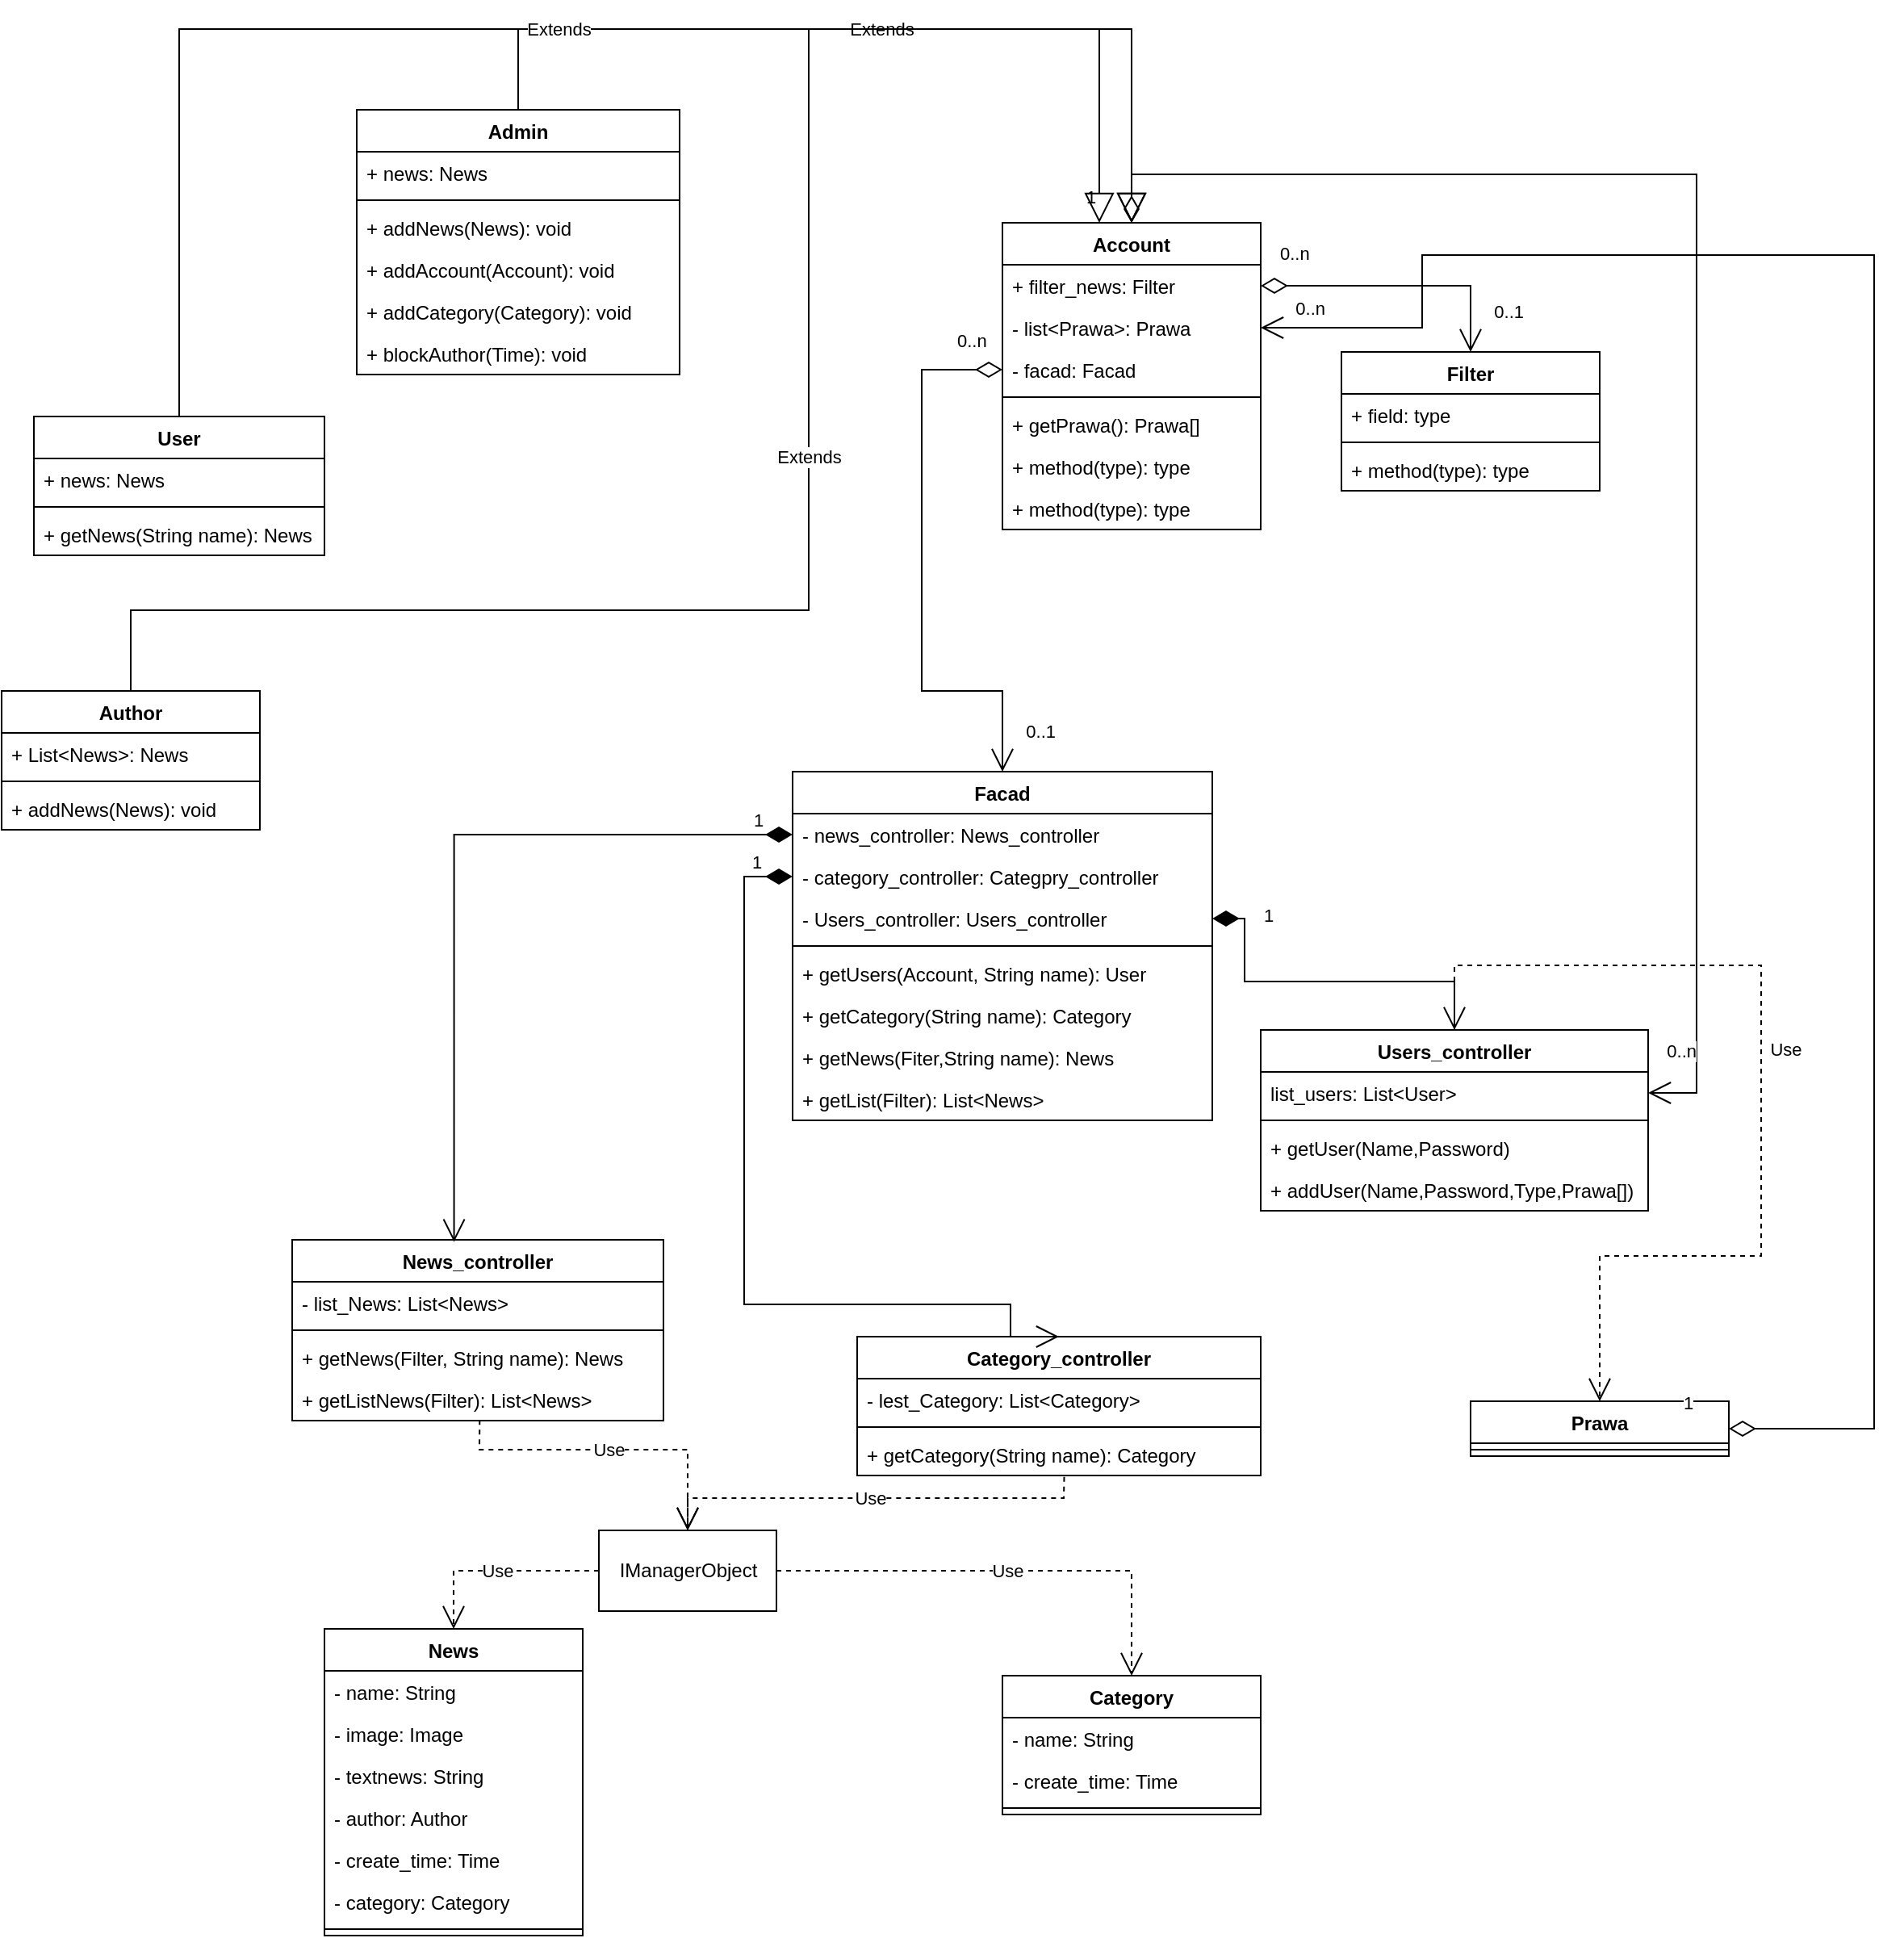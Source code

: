 <mxfile version="15.8.2" type="device"><diagram id="Bkly4IYVUMiA2dezhCh6" name="Page-1"><mxGraphModel dx="2249" dy="794" grid="1" gridSize="10" guides="1" tooltips="1" connect="1" arrows="1" fold="1" page="1" pageScale="1" pageWidth="827" pageHeight="1169" math="0" shadow="0"><root><mxCell id="0"/><mxCell id="1" parent="0"/><mxCell id="m_CeuO9h0IE3q3NbR5Wr-10" value="Admin" style="swimlane;fontStyle=1;align=center;verticalAlign=top;childLayout=stackLayout;horizontal=1;startSize=26;horizontalStack=0;resizeParent=1;resizeParentMax=0;resizeLast=0;collapsible=1;marginBottom=0;" vertex="1" parent="1"><mxGeometry x="-20" y="210" width="200" height="164" as="geometry"/></mxCell><mxCell id="m_CeuO9h0IE3q3NbR5Wr-69" value="+ news: News" style="text;strokeColor=none;fillColor=none;align=left;verticalAlign=top;spacingLeft=4;spacingRight=4;overflow=hidden;rotatable=0;points=[[0,0.5],[1,0.5]];portConstraint=eastwest;" vertex="1" parent="m_CeuO9h0IE3q3NbR5Wr-10"><mxGeometry y="26" width="200" height="26" as="geometry"/></mxCell><mxCell id="m_CeuO9h0IE3q3NbR5Wr-12" value="" style="line;strokeWidth=1;fillColor=none;align=left;verticalAlign=middle;spacingTop=-1;spacingLeft=3;spacingRight=3;rotatable=0;labelPosition=right;points=[];portConstraint=eastwest;" vertex="1" parent="m_CeuO9h0IE3q3NbR5Wr-10"><mxGeometry y="52" width="200" height="8" as="geometry"/></mxCell><mxCell id="m_CeuO9h0IE3q3NbR5Wr-13" value="+ addNews(News): void" style="text;strokeColor=none;fillColor=none;align=left;verticalAlign=top;spacingLeft=4;spacingRight=4;overflow=hidden;rotatable=0;points=[[0,0.5],[1,0.5]];portConstraint=eastwest;" vertex="1" parent="m_CeuO9h0IE3q3NbR5Wr-10"><mxGeometry y="60" width="200" height="26" as="geometry"/></mxCell><mxCell id="m_CeuO9h0IE3q3NbR5Wr-14" value="+ addAccount(Account): void" style="text;strokeColor=none;fillColor=none;align=left;verticalAlign=top;spacingLeft=4;spacingRight=4;overflow=hidden;rotatable=0;points=[[0,0.5],[1,0.5]];portConstraint=eastwest;" vertex="1" parent="m_CeuO9h0IE3q3NbR5Wr-10"><mxGeometry y="86" width="200" height="26" as="geometry"/></mxCell><mxCell id="m_CeuO9h0IE3q3NbR5Wr-16" value="+ addCategory(Category): void" style="text;strokeColor=none;fillColor=none;align=left;verticalAlign=top;spacingLeft=4;spacingRight=4;overflow=hidden;rotatable=0;points=[[0,0.5],[1,0.5]];portConstraint=eastwest;" vertex="1" parent="m_CeuO9h0IE3q3NbR5Wr-10"><mxGeometry y="112" width="200" height="26" as="geometry"/></mxCell><mxCell id="m_CeuO9h0IE3q3NbR5Wr-76" value="+ blockAuthor(Time): void" style="text;strokeColor=none;fillColor=none;align=left;verticalAlign=top;spacingLeft=4;spacingRight=4;overflow=hidden;rotatable=0;points=[[0,0.5],[1,0.5]];portConstraint=eastwest;" vertex="1" parent="m_CeuO9h0IE3q3NbR5Wr-10"><mxGeometry y="138" width="200" height="26" as="geometry"/></mxCell><mxCell id="m_CeuO9h0IE3q3NbR5Wr-17" value="News_controller" style="swimlane;fontStyle=1;align=center;verticalAlign=top;childLayout=stackLayout;horizontal=1;startSize=26;horizontalStack=0;resizeParent=1;resizeParentMax=0;resizeLast=0;collapsible=1;marginBottom=0;" vertex="1" parent="1"><mxGeometry x="-60" y="910" width="230" height="112" as="geometry"/></mxCell><mxCell id="m_CeuO9h0IE3q3NbR5Wr-18" value="- list_News: List&lt;News&gt;" style="text;strokeColor=none;fillColor=none;align=left;verticalAlign=top;spacingLeft=4;spacingRight=4;overflow=hidden;rotatable=0;points=[[0,0.5],[1,0.5]];portConstraint=eastwest;" vertex="1" parent="m_CeuO9h0IE3q3NbR5Wr-17"><mxGeometry y="26" width="230" height="26" as="geometry"/></mxCell><mxCell id="m_CeuO9h0IE3q3NbR5Wr-19" value="" style="line;strokeWidth=1;fillColor=none;align=left;verticalAlign=middle;spacingTop=-1;spacingLeft=3;spacingRight=3;rotatable=0;labelPosition=right;points=[];portConstraint=eastwest;" vertex="1" parent="m_CeuO9h0IE3q3NbR5Wr-17"><mxGeometry y="52" width="230" height="8" as="geometry"/></mxCell><mxCell id="m_CeuO9h0IE3q3NbR5Wr-20" value="+ getNews(Filter, String name): News" style="text;strokeColor=none;fillColor=none;align=left;verticalAlign=top;spacingLeft=4;spacingRight=4;overflow=hidden;rotatable=0;points=[[0,0.5],[1,0.5]];portConstraint=eastwest;" vertex="1" parent="m_CeuO9h0IE3q3NbR5Wr-17"><mxGeometry y="60" width="230" height="26" as="geometry"/></mxCell><mxCell id="m_CeuO9h0IE3q3NbR5Wr-129" value="+ getListNews(Filter): List&lt;News&gt;" style="text;strokeColor=none;fillColor=none;align=left;verticalAlign=top;spacingLeft=4;spacingRight=4;overflow=hidden;rotatable=0;points=[[0,0.5],[1,0.5]];portConstraint=eastwest;" vertex="1" parent="m_CeuO9h0IE3q3NbR5Wr-17"><mxGeometry y="86" width="230" height="26" as="geometry"/></mxCell><mxCell id="m_CeuO9h0IE3q3NbR5Wr-21" value="Category_controller" style="swimlane;fontStyle=1;align=center;verticalAlign=top;childLayout=stackLayout;horizontal=1;startSize=26;horizontalStack=0;resizeParent=1;resizeParentMax=0;resizeLast=0;collapsible=1;marginBottom=0;" vertex="1" parent="1"><mxGeometry x="290" y="970" width="250" height="86" as="geometry"/></mxCell><mxCell id="m_CeuO9h0IE3q3NbR5Wr-22" value="- lest_Category: List&lt;Category&gt;" style="text;strokeColor=none;fillColor=none;align=left;verticalAlign=top;spacingLeft=4;spacingRight=4;overflow=hidden;rotatable=0;points=[[0,0.5],[1,0.5]];portConstraint=eastwest;" vertex="1" parent="m_CeuO9h0IE3q3NbR5Wr-21"><mxGeometry y="26" width="250" height="26" as="geometry"/></mxCell><mxCell id="m_CeuO9h0IE3q3NbR5Wr-23" value="" style="line;strokeWidth=1;fillColor=none;align=left;verticalAlign=middle;spacingTop=-1;spacingLeft=3;spacingRight=3;rotatable=0;labelPosition=right;points=[];portConstraint=eastwest;" vertex="1" parent="m_CeuO9h0IE3q3NbR5Wr-21"><mxGeometry y="52" width="250" height="8" as="geometry"/></mxCell><mxCell id="m_CeuO9h0IE3q3NbR5Wr-24" value="+ getCategory(String name): Category" style="text;strokeColor=none;fillColor=none;align=left;verticalAlign=top;spacingLeft=4;spacingRight=4;overflow=hidden;rotatable=0;points=[[0,0.5],[1,0.5]];portConstraint=eastwest;" vertex="1" parent="m_CeuO9h0IE3q3NbR5Wr-21"><mxGeometry y="60" width="250" height="26" as="geometry"/></mxCell><mxCell id="m_CeuO9h0IE3q3NbR5Wr-25" value="Users_controller" style="swimlane;fontStyle=1;align=center;verticalAlign=top;childLayout=stackLayout;horizontal=1;startSize=26;horizontalStack=0;resizeParent=1;resizeParentMax=0;resizeLast=0;collapsible=1;marginBottom=0;" vertex="1" parent="1"><mxGeometry x="540" y="780" width="240" height="112" as="geometry"/></mxCell><mxCell id="m_CeuO9h0IE3q3NbR5Wr-26" value="list_users: List&lt;User&gt;" style="text;strokeColor=none;fillColor=none;align=left;verticalAlign=top;spacingLeft=4;spacingRight=4;overflow=hidden;rotatable=0;points=[[0,0.5],[1,0.5]];portConstraint=eastwest;" vertex="1" parent="m_CeuO9h0IE3q3NbR5Wr-25"><mxGeometry y="26" width="240" height="26" as="geometry"/></mxCell><mxCell id="m_CeuO9h0IE3q3NbR5Wr-27" value="" style="line;strokeWidth=1;fillColor=none;align=left;verticalAlign=middle;spacingTop=-1;spacingLeft=3;spacingRight=3;rotatable=0;labelPosition=right;points=[];portConstraint=eastwest;" vertex="1" parent="m_CeuO9h0IE3q3NbR5Wr-25"><mxGeometry y="52" width="240" height="8" as="geometry"/></mxCell><mxCell id="m_CeuO9h0IE3q3NbR5Wr-145" value="+ getUser(Name,Password)" style="text;strokeColor=none;fillColor=none;align=left;verticalAlign=top;spacingLeft=4;spacingRight=4;overflow=hidden;rotatable=0;points=[[0,0.5],[1,0.5]];portConstraint=eastwest;" vertex="1" parent="m_CeuO9h0IE3q3NbR5Wr-25"><mxGeometry y="60" width="240" height="26" as="geometry"/></mxCell><mxCell id="m_CeuO9h0IE3q3NbR5Wr-28" value="+ addUser(Name,Password,Type,Prawa[])" style="text;strokeColor=none;fillColor=none;align=left;verticalAlign=top;spacingLeft=4;spacingRight=4;overflow=hidden;rotatable=0;points=[[0,0.5],[1,0.5]];portConstraint=eastwest;" vertex="1" parent="m_CeuO9h0IE3q3NbR5Wr-25"><mxGeometry y="86" width="240" height="26" as="geometry"/></mxCell><mxCell id="m_CeuO9h0IE3q3NbR5Wr-29" value="Filter" style="swimlane;fontStyle=1;align=center;verticalAlign=top;childLayout=stackLayout;horizontal=1;startSize=26;horizontalStack=0;resizeParent=1;resizeParentMax=0;resizeLast=0;collapsible=1;marginBottom=0;" vertex="1" parent="1"><mxGeometry x="590" y="360" width="160" height="86" as="geometry"/></mxCell><mxCell id="m_CeuO9h0IE3q3NbR5Wr-30" value="+ field: type" style="text;strokeColor=none;fillColor=none;align=left;verticalAlign=top;spacingLeft=4;spacingRight=4;overflow=hidden;rotatable=0;points=[[0,0.5],[1,0.5]];portConstraint=eastwest;" vertex="1" parent="m_CeuO9h0IE3q3NbR5Wr-29"><mxGeometry y="26" width="160" height="26" as="geometry"/></mxCell><mxCell id="m_CeuO9h0IE3q3NbR5Wr-31" value="" style="line;strokeWidth=1;fillColor=none;align=left;verticalAlign=middle;spacingTop=-1;spacingLeft=3;spacingRight=3;rotatable=0;labelPosition=right;points=[];portConstraint=eastwest;" vertex="1" parent="m_CeuO9h0IE3q3NbR5Wr-29"><mxGeometry y="52" width="160" height="8" as="geometry"/></mxCell><mxCell id="m_CeuO9h0IE3q3NbR5Wr-32" value="+ method(type): type" style="text;strokeColor=none;fillColor=none;align=left;verticalAlign=top;spacingLeft=4;spacingRight=4;overflow=hidden;rotatable=0;points=[[0,0.5],[1,0.5]];portConstraint=eastwest;" vertex="1" parent="m_CeuO9h0IE3q3NbR5Wr-29"><mxGeometry y="60" width="160" height="26" as="geometry"/></mxCell><mxCell id="m_CeuO9h0IE3q3NbR5Wr-38" value="Author" style="swimlane;fontStyle=1;align=center;verticalAlign=top;childLayout=stackLayout;horizontal=1;startSize=26;horizontalStack=0;resizeParent=1;resizeParentMax=0;resizeLast=0;collapsible=1;marginBottom=0;" vertex="1" parent="1"><mxGeometry x="-240" y="570" width="160" height="86" as="geometry"/></mxCell><mxCell id="m_CeuO9h0IE3q3NbR5Wr-159" value="+ List&lt;News&gt;: News" style="text;strokeColor=none;fillColor=none;align=left;verticalAlign=top;spacingLeft=4;spacingRight=4;overflow=hidden;rotatable=0;points=[[0,0.5],[1,0.5]];portConstraint=eastwest;" vertex="1" parent="m_CeuO9h0IE3q3NbR5Wr-38"><mxGeometry y="26" width="160" height="26" as="geometry"/></mxCell><mxCell id="m_CeuO9h0IE3q3NbR5Wr-40" value="" style="line;strokeWidth=1;fillColor=none;align=left;verticalAlign=middle;spacingTop=-1;spacingLeft=3;spacingRight=3;rotatable=0;labelPosition=right;points=[];portConstraint=eastwest;" vertex="1" parent="m_CeuO9h0IE3q3NbR5Wr-38"><mxGeometry y="52" width="160" height="8" as="geometry"/></mxCell><mxCell id="m_CeuO9h0IE3q3NbR5Wr-160" value="+ addNews(News): void" style="text;strokeColor=none;fillColor=none;align=left;verticalAlign=top;spacingLeft=4;spacingRight=4;overflow=hidden;rotatable=0;points=[[0,0.5],[1,0.5]];portConstraint=eastwest;" vertex="1" parent="m_CeuO9h0IE3q3NbR5Wr-38"><mxGeometry y="60" width="160" height="26" as="geometry"/></mxCell><mxCell id="m_CeuO9h0IE3q3NbR5Wr-44" value="User" style="swimlane;fontStyle=1;align=center;verticalAlign=top;childLayout=stackLayout;horizontal=1;startSize=26;horizontalStack=0;resizeParent=1;resizeParentMax=0;resizeLast=0;collapsible=1;marginBottom=0;" vertex="1" parent="1"><mxGeometry x="-220" y="400" width="180" height="86" as="geometry"/></mxCell><mxCell id="m_CeuO9h0IE3q3NbR5Wr-170" value="+ news: News" style="text;strokeColor=none;fillColor=none;align=left;verticalAlign=top;spacingLeft=4;spacingRight=4;overflow=hidden;rotatable=0;points=[[0,0.5],[1,0.5]];portConstraint=eastwest;" vertex="1" parent="m_CeuO9h0IE3q3NbR5Wr-44"><mxGeometry y="26" width="180" height="26" as="geometry"/></mxCell><mxCell id="m_CeuO9h0IE3q3NbR5Wr-46" value="" style="line;strokeWidth=1;fillColor=none;align=left;verticalAlign=middle;spacingTop=-1;spacingLeft=3;spacingRight=3;rotatable=0;labelPosition=right;points=[];portConstraint=eastwest;" vertex="1" parent="m_CeuO9h0IE3q3NbR5Wr-44"><mxGeometry y="52" width="180" height="8" as="geometry"/></mxCell><mxCell id="m_CeuO9h0IE3q3NbR5Wr-47" value="+ getNews(String name): News" style="text;strokeColor=none;fillColor=none;align=left;verticalAlign=top;spacingLeft=4;spacingRight=4;overflow=hidden;rotatable=0;points=[[0,0.5],[1,0.5]];portConstraint=eastwest;" vertex="1" parent="m_CeuO9h0IE3q3NbR5Wr-44"><mxGeometry y="60" width="180" height="26" as="geometry"/></mxCell><mxCell id="m_CeuO9h0IE3q3NbR5Wr-56" value="" style="endArrow=open;html=1;endSize=12;startArrow=diamondThin;startSize=14;startFill=0;edgeStyle=orthogonalEdgeStyle;rounded=0;entryX=0.5;entryY=0;entryDx=0;entryDy=0;exitX=1;exitY=0.5;exitDx=0;exitDy=0;" edge="1" parent="1" source="m_CeuO9h0IE3q3NbR5Wr-154" target="m_CeuO9h0IE3q3NbR5Wr-29"><mxGeometry relative="1" as="geometry"><mxPoint x="600" y="330" as="sourcePoint"/><mxPoint x="755" y="340" as="targetPoint"/></mxGeometry></mxCell><mxCell id="m_CeuO9h0IE3q3NbR5Wr-57" value="0..n" style="edgeLabel;resizable=0;html=1;align=left;verticalAlign=top;" connectable="0" vertex="1" parent="m_CeuO9h0IE3q3NbR5Wr-56"><mxGeometry x="-1" relative="1" as="geometry"><mxPoint x="10" y="-33" as="offset"/></mxGeometry></mxCell><mxCell id="m_CeuO9h0IE3q3NbR5Wr-58" value="0..1" style="edgeLabel;resizable=0;html=1;align=right;verticalAlign=top;" connectable="0" vertex="1" parent="m_CeuO9h0IE3q3NbR5Wr-56"><mxGeometry x="1" relative="1" as="geometry"><mxPoint x="33" y="-38" as="offset"/></mxGeometry></mxCell><mxCell id="m_CeuO9h0IE3q3NbR5Wr-70" value="Account" style="swimlane;fontStyle=1;align=center;verticalAlign=top;childLayout=stackLayout;horizontal=1;startSize=26;horizontalStack=0;resizeParent=1;resizeParentMax=0;resizeLast=0;collapsible=1;marginBottom=0;" vertex="1" parent="1"><mxGeometry x="380" y="280" width="160" height="190" as="geometry"/></mxCell><mxCell id="m_CeuO9h0IE3q3NbR5Wr-154" value="+ filter_news: Filter" style="text;strokeColor=none;fillColor=none;align=left;verticalAlign=top;spacingLeft=4;spacingRight=4;overflow=hidden;rotatable=0;points=[[0,0.5],[1,0.5]];portConstraint=eastwest;" vertex="1" parent="m_CeuO9h0IE3q3NbR5Wr-70"><mxGeometry y="26" width="160" height="26" as="geometry"/></mxCell><mxCell id="m_CeuO9h0IE3q3NbR5Wr-71" value="- list&lt;Prawa&gt;: Prawa" style="text;strokeColor=none;fillColor=none;align=left;verticalAlign=top;spacingLeft=4;spacingRight=4;overflow=hidden;rotatable=0;points=[[0,0.5],[1,0.5]];portConstraint=eastwest;" vertex="1" parent="m_CeuO9h0IE3q3NbR5Wr-70"><mxGeometry y="52" width="160" height="26" as="geometry"/></mxCell><mxCell id="m_CeuO9h0IE3q3NbR5Wr-86" value="- facad: Facad" style="text;strokeColor=none;fillColor=none;align=left;verticalAlign=top;spacingLeft=4;spacingRight=4;overflow=hidden;rotatable=0;points=[[0,0.5],[1,0.5]];portConstraint=eastwest;" vertex="1" parent="m_CeuO9h0IE3q3NbR5Wr-70"><mxGeometry y="78" width="160" height="26" as="geometry"/></mxCell><mxCell id="m_CeuO9h0IE3q3NbR5Wr-72" value="" style="line;strokeWidth=1;fillColor=none;align=left;verticalAlign=middle;spacingTop=-1;spacingLeft=3;spacingRight=3;rotatable=0;labelPosition=right;points=[];portConstraint=eastwest;" vertex="1" parent="m_CeuO9h0IE3q3NbR5Wr-70"><mxGeometry y="104" width="160" height="8" as="geometry"/></mxCell><mxCell id="m_CeuO9h0IE3q3NbR5Wr-73" value="+ getPrawa(): Prawa[]" style="text;strokeColor=none;fillColor=none;align=left;verticalAlign=top;spacingLeft=4;spacingRight=4;overflow=hidden;rotatable=0;points=[[0,0.5],[1,0.5]];portConstraint=eastwest;" vertex="1" parent="m_CeuO9h0IE3q3NbR5Wr-70"><mxGeometry y="112" width="160" height="26" as="geometry"/></mxCell><mxCell id="m_CeuO9h0IE3q3NbR5Wr-74" value="+ method(type): type" style="text;strokeColor=none;fillColor=none;align=left;verticalAlign=top;spacingLeft=4;spacingRight=4;overflow=hidden;rotatable=0;points=[[0,0.5],[1,0.5]];portConstraint=eastwest;" vertex="1" parent="m_CeuO9h0IE3q3NbR5Wr-70"><mxGeometry y="138" width="160" height="26" as="geometry"/></mxCell><mxCell id="m_CeuO9h0IE3q3NbR5Wr-75" value="+ method(type): type" style="text;strokeColor=none;fillColor=none;align=left;verticalAlign=top;spacingLeft=4;spacingRight=4;overflow=hidden;rotatable=0;points=[[0,0.5],[1,0.5]];portConstraint=eastwest;" vertex="1" parent="m_CeuO9h0IE3q3NbR5Wr-70"><mxGeometry y="164" width="160" height="26" as="geometry"/></mxCell><mxCell id="m_CeuO9h0IE3q3NbR5Wr-77" value="Facad" style="swimlane;fontStyle=1;align=center;verticalAlign=top;childLayout=stackLayout;horizontal=1;startSize=26;horizontalStack=0;resizeParent=1;resizeParentMax=0;resizeLast=0;collapsible=1;marginBottom=0;" vertex="1" parent="1"><mxGeometry x="250" y="620" width="260" height="216" as="geometry"/></mxCell><mxCell id="m_CeuO9h0IE3q3NbR5Wr-78" value="- news_controller: News_controller" style="text;strokeColor=none;fillColor=none;align=left;verticalAlign=top;spacingLeft=4;spacingRight=4;overflow=hidden;rotatable=0;points=[[0,0.5],[1,0.5]];portConstraint=eastwest;" vertex="1" parent="m_CeuO9h0IE3q3NbR5Wr-77"><mxGeometry y="26" width="260" height="26" as="geometry"/></mxCell><mxCell id="m_CeuO9h0IE3q3NbR5Wr-79" value="- category_controller: Categpry_controller" style="text;strokeColor=none;fillColor=none;align=left;verticalAlign=top;spacingLeft=4;spacingRight=4;overflow=hidden;rotatable=0;points=[[0,0.5],[1,0.5]];portConstraint=eastwest;" vertex="1" parent="m_CeuO9h0IE3q3NbR5Wr-77"><mxGeometry y="52" width="260" height="26" as="geometry"/></mxCell><mxCell id="m_CeuO9h0IE3q3NbR5Wr-85" value="- Users_controller: Users_controller" style="text;strokeColor=none;fillColor=none;align=left;verticalAlign=top;spacingLeft=4;spacingRight=4;overflow=hidden;rotatable=0;points=[[0,0.5],[1,0.5]];portConstraint=eastwest;" vertex="1" parent="m_CeuO9h0IE3q3NbR5Wr-77"><mxGeometry y="78" width="260" height="26" as="geometry"/></mxCell><mxCell id="m_CeuO9h0IE3q3NbR5Wr-80" value="" style="line;strokeWidth=1;fillColor=none;align=left;verticalAlign=middle;spacingTop=-1;spacingLeft=3;spacingRight=3;rotatable=0;labelPosition=right;points=[];portConstraint=eastwest;" vertex="1" parent="m_CeuO9h0IE3q3NbR5Wr-77"><mxGeometry y="104" width="260" height="8" as="geometry"/></mxCell><mxCell id="m_CeuO9h0IE3q3NbR5Wr-81" value="+ getUsers(Account, String name): User" style="text;strokeColor=none;fillColor=none;align=left;verticalAlign=top;spacingLeft=4;spacingRight=4;overflow=hidden;rotatable=0;points=[[0,0.5],[1,0.5]];portConstraint=eastwest;" vertex="1" parent="m_CeuO9h0IE3q3NbR5Wr-77"><mxGeometry y="112" width="260" height="26" as="geometry"/></mxCell><mxCell id="m_CeuO9h0IE3q3NbR5Wr-82" value="+ getCategory(String name): Category" style="text;strokeColor=none;fillColor=none;align=left;verticalAlign=top;spacingLeft=4;spacingRight=4;overflow=hidden;rotatable=0;points=[[0,0.5],[1,0.5]];portConstraint=eastwest;" vertex="1" parent="m_CeuO9h0IE3q3NbR5Wr-77"><mxGeometry y="138" width="260" height="26" as="geometry"/></mxCell><mxCell id="m_CeuO9h0IE3q3NbR5Wr-83" value="+ getNews(Fiter,String name): News" style="text;strokeColor=none;fillColor=none;align=left;verticalAlign=top;spacingLeft=4;spacingRight=4;overflow=hidden;rotatable=0;points=[[0,0.5],[1,0.5]];portConstraint=eastwest;" vertex="1" parent="m_CeuO9h0IE3q3NbR5Wr-77"><mxGeometry y="164" width="260" height="26" as="geometry"/></mxCell><mxCell id="m_CeuO9h0IE3q3NbR5Wr-84" value="+ getList(Filter): List&lt;News&gt;" style="text;strokeColor=none;fillColor=none;align=left;verticalAlign=top;spacingLeft=4;spacingRight=4;overflow=hidden;rotatable=0;points=[[0,0.5],[1,0.5]];portConstraint=eastwest;" vertex="1" parent="m_CeuO9h0IE3q3NbR5Wr-77"><mxGeometry y="190" width="260" height="26" as="geometry"/></mxCell><mxCell id="m_CeuO9h0IE3q3NbR5Wr-114" value="News" style="swimlane;fontStyle=1;align=center;verticalAlign=top;childLayout=stackLayout;horizontal=1;startSize=26;horizontalStack=0;resizeParent=1;resizeParentMax=0;resizeLast=0;collapsible=1;marginBottom=0;" vertex="1" parent="1"><mxGeometry x="-40" y="1151" width="160" height="190" as="geometry"/></mxCell><mxCell id="m_CeuO9h0IE3q3NbR5Wr-115" value="- name: String" style="text;strokeColor=none;fillColor=none;align=left;verticalAlign=top;spacingLeft=4;spacingRight=4;overflow=hidden;rotatable=0;points=[[0,0.5],[1,0.5]];portConstraint=eastwest;" vertex="1" parent="m_CeuO9h0IE3q3NbR5Wr-114"><mxGeometry y="26" width="160" height="26" as="geometry"/></mxCell><mxCell id="m_CeuO9h0IE3q3NbR5Wr-119" value="- image: Image" style="text;strokeColor=none;fillColor=none;align=left;verticalAlign=top;spacingLeft=4;spacingRight=4;overflow=hidden;rotatable=0;points=[[0,0.5],[1,0.5]];portConstraint=eastwest;" vertex="1" parent="m_CeuO9h0IE3q3NbR5Wr-114"><mxGeometry y="52" width="160" height="26" as="geometry"/></mxCell><mxCell id="m_CeuO9h0IE3q3NbR5Wr-120" value="- textnews: String" style="text;strokeColor=none;fillColor=none;align=left;verticalAlign=top;spacingLeft=4;spacingRight=4;overflow=hidden;rotatable=0;points=[[0,0.5],[1,0.5]];portConstraint=eastwest;" vertex="1" parent="m_CeuO9h0IE3q3NbR5Wr-114"><mxGeometry y="78" width="160" height="26" as="geometry"/></mxCell><mxCell id="m_CeuO9h0IE3q3NbR5Wr-121" value="- author: Author" style="text;strokeColor=none;fillColor=none;align=left;verticalAlign=top;spacingLeft=4;spacingRight=4;overflow=hidden;rotatable=0;points=[[0,0.5],[1,0.5]];portConstraint=eastwest;" vertex="1" parent="m_CeuO9h0IE3q3NbR5Wr-114"><mxGeometry y="104" width="160" height="26" as="geometry"/></mxCell><mxCell id="m_CeuO9h0IE3q3NbR5Wr-122" value="- create_time: Time" style="text;strokeColor=none;fillColor=none;align=left;verticalAlign=top;spacingLeft=4;spacingRight=4;overflow=hidden;rotatable=0;points=[[0,0.5],[1,0.5]];portConstraint=eastwest;" vertex="1" parent="m_CeuO9h0IE3q3NbR5Wr-114"><mxGeometry y="130" width="160" height="26" as="geometry"/></mxCell><mxCell id="m_CeuO9h0IE3q3NbR5Wr-118" value="- category: Category" style="text;strokeColor=none;fillColor=none;align=left;verticalAlign=top;spacingLeft=4;spacingRight=4;overflow=hidden;rotatable=0;points=[[0,0.5],[1,0.5]];portConstraint=eastwest;" vertex="1" parent="m_CeuO9h0IE3q3NbR5Wr-114"><mxGeometry y="156" width="160" height="26" as="geometry"/></mxCell><mxCell id="m_CeuO9h0IE3q3NbR5Wr-116" value="" style="line;strokeWidth=1;fillColor=none;align=left;verticalAlign=middle;spacingTop=-1;spacingLeft=3;spacingRight=3;rotatable=0;labelPosition=right;points=[];portConstraint=eastwest;" vertex="1" parent="m_CeuO9h0IE3q3NbR5Wr-114"><mxGeometry y="182" width="160" height="8" as="geometry"/></mxCell><mxCell id="m_CeuO9h0IE3q3NbR5Wr-130" value="Category" style="swimlane;fontStyle=1;align=center;verticalAlign=top;childLayout=stackLayout;horizontal=1;startSize=26;horizontalStack=0;resizeParent=1;resizeParentMax=0;resizeLast=0;collapsible=1;marginBottom=0;" vertex="1" parent="1"><mxGeometry x="380" y="1180" width="160" height="86" as="geometry"/></mxCell><mxCell id="m_CeuO9h0IE3q3NbR5Wr-131" value="- name: String" style="text;strokeColor=none;fillColor=none;align=left;verticalAlign=top;spacingLeft=4;spacingRight=4;overflow=hidden;rotatable=0;points=[[0,0.5],[1,0.5]];portConstraint=eastwest;" vertex="1" parent="m_CeuO9h0IE3q3NbR5Wr-130"><mxGeometry y="26" width="160" height="26" as="geometry"/></mxCell><mxCell id="m_CeuO9h0IE3q3NbR5Wr-135" value="- create_time: Time" style="text;strokeColor=none;fillColor=none;align=left;verticalAlign=top;spacingLeft=4;spacingRight=4;overflow=hidden;rotatable=0;points=[[0,0.5],[1,0.5]];portConstraint=eastwest;" vertex="1" parent="m_CeuO9h0IE3q3NbR5Wr-130"><mxGeometry y="52" width="160" height="26" as="geometry"/></mxCell><mxCell id="m_CeuO9h0IE3q3NbR5Wr-137" value="" style="line;strokeWidth=1;fillColor=none;align=left;verticalAlign=middle;spacingTop=-1;spacingLeft=3;spacingRight=3;rotatable=0;labelPosition=right;points=[];portConstraint=eastwest;" vertex="1" parent="m_CeuO9h0IE3q3NbR5Wr-130"><mxGeometry y="78" width="160" height="8" as="geometry"/></mxCell><mxCell id="m_CeuO9h0IE3q3NbR5Wr-142" value="" style="endArrow=open;html=1;endSize=12;startArrow=diamondThin;startSize=14;startFill=0;edgeStyle=orthogonalEdgeStyle;rounded=0;entryX=1;entryY=0.5;entryDx=0;entryDy=0;exitX=0.5;exitY=0;exitDx=0;exitDy=0;" edge="1" parent="1" source="m_CeuO9h0IE3q3NbR5Wr-70" target="m_CeuO9h0IE3q3NbR5Wr-26"><mxGeometry x="-0.303" y="14" relative="1" as="geometry"><mxPoint x="770" y="660.0" as="sourcePoint"/><mxPoint x="850" y="771" as="targetPoint"/><Array as="points"><mxPoint x="460" y="250"/><mxPoint x="810" y="250"/><mxPoint x="810" y="819"/></Array><mxPoint as="offset"/></mxGeometry></mxCell><mxCell id="m_CeuO9h0IE3q3NbR5Wr-143" value="1" style="edgeLabel;resizable=0;html=1;align=left;verticalAlign=top;" connectable="0" vertex="1" parent="m_CeuO9h0IE3q3NbR5Wr-142"><mxGeometry x="-1" relative="1" as="geometry"><mxPoint x="-30" y="-29" as="offset"/></mxGeometry></mxCell><mxCell id="m_CeuO9h0IE3q3NbR5Wr-144" value="0..n" style="edgeLabel;resizable=0;html=1;align=right;verticalAlign=top;" connectable="0" vertex="1" parent="m_CeuO9h0IE3q3NbR5Wr-142"><mxGeometry x="1" relative="1" as="geometry"><mxPoint x="30" y="-39" as="offset"/></mxGeometry></mxCell><mxCell id="m_CeuO9h0IE3q3NbR5Wr-146" value="Prawa" style="swimlane;fontStyle=1;align=center;verticalAlign=top;childLayout=stackLayout;horizontal=1;startSize=26;horizontalStack=0;resizeParent=1;resizeParentMax=0;resizeLast=0;collapsible=1;marginBottom=0;" vertex="1" parent="1"><mxGeometry x="670" y="1010" width="160" height="34" as="geometry"/></mxCell><mxCell id="m_CeuO9h0IE3q3NbR5Wr-148" value="" style="line;strokeWidth=1;fillColor=none;align=left;verticalAlign=middle;spacingTop=-1;spacingLeft=3;spacingRight=3;rotatable=0;labelPosition=right;points=[];portConstraint=eastwest;" vertex="1" parent="m_CeuO9h0IE3q3NbR5Wr-146"><mxGeometry y="26" width="160" height="8" as="geometry"/></mxCell><mxCell id="m_CeuO9h0IE3q3NbR5Wr-150" value="Use" style="endArrow=open;endSize=12;dashed=1;html=1;rounded=0;exitX=0.5;exitY=0;exitDx=0;exitDy=0;entryX=0.5;entryY=0;entryDx=0;entryDy=0;" edge="1" parent="1" source="m_CeuO9h0IE3q3NbR5Wr-25" target="m_CeuO9h0IE3q3NbR5Wr-146"><mxGeometry x="-0.062" y="15" width="160" relative="1" as="geometry"><mxPoint x="490" y="1056" as="sourcePoint"/><mxPoint x="650" y="1056" as="targetPoint"/><Array as="points"><mxPoint x="660" y="740"/><mxPoint x="850" y="740"/><mxPoint x="850" y="920"/><mxPoint x="750" y="920"/></Array><mxPoint as="offset"/></mxGeometry></mxCell><mxCell id="m_CeuO9h0IE3q3NbR5Wr-151" value="" style="endArrow=open;html=1;endSize=12;startArrow=diamondThin;startSize=14;startFill=0;edgeStyle=orthogonalEdgeStyle;rounded=0;exitX=1;exitY=0.5;exitDx=0;exitDy=0;entryX=1;entryY=0.5;entryDx=0;entryDy=0;" edge="1" parent="1" source="m_CeuO9h0IE3q3NbR5Wr-146" target="m_CeuO9h0IE3q3NbR5Wr-71"><mxGeometry x="-0.303" y="14" relative="1" as="geometry"><mxPoint x="890" y="1000" as="sourcePoint"/><mxPoint x="790" y="350" as="targetPoint"/><Array as="points"><mxPoint x="920" y="1027"/><mxPoint x="920" y="300"/><mxPoint x="640" y="300"/><mxPoint x="640" y="345"/></Array><mxPoint as="offset"/></mxGeometry></mxCell><mxCell id="m_CeuO9h0IE3q3NbR5Wr-152" value="1" style="edgeLabel;resizable=0;html=1;align=left;verticalAlign=top;" connectable="0" vertex="1" parent="m_CeuO9h0IE3q3NbR5Wr-151"><mxGeometry x="-1" relative="1" as="geometry"><mxPoint x="-30" y="-29" as="offset"/></mxGeometry></mxCell><mxCell id="m_CeuO9h0IE3q3NbR5Wr-153" value="0..n" style="edgeLabel;resizable=0;html=1;align=right;verticalAlign=top;" connectable="0" vertex="1" parent="m_CeuO9h0IE3q3NbR5Wr-151"><mxGeometry x="1" relative="1" as="geometry"><mxPoint x="40" y="-25" as="offset"/></mxGeometry></mxCell><mxCell id="m_CeuO9h0IE3q3NbR5Wr-155" value="1" style="endArrow=open;html=1;endSize=12;startArrow=diamondThin;startSize=14;startFill=1;edgeStyle=orthogonalEdgeStyle;align=left;verticalAlign=bottom;rounded=0;entryX=0.436;entryY=0.012;entryDx=0;entryDy=0;entryPerimeter=0;" edge="1" parent="1" source="m_CeuO9h0IE3q3NbR5Wr-78" target="m_CeuO9h0IE3q3NbR5Wr-17"><mxGeometry x="-0.886" relative="1" as="geometry"><mxPoint x="370" y="930" as="sourcePoint"/><mxPoint x="40" y="870" as="targetPoint"/><mxPoint as="offset"/></mxGeometry></mxCell><mxCell id="m_CeuO9h0IE3q3NbR5Wr-157" value="1" style="endArrow=open;html=1;endSize=12;startArrow=diamondThin;startSize=14;startFill=1;edgeStyle=orthogonalEdgeStyle;align=left;verticalAlign=bottom;rounded=0;entryX=0.5;entryY=0;entryDx=0;entryDy=0;exitX=0;exitY=0.5;exitDx=0;exitDy=0;" edge="1" parent="1" source="m_CeuO9h0IE3q3NbR5Wr-79" target="m_CeuO9h0IE3q3NbR5Wr-21"><mxGeometry x="-0.892" relative="1" as="geometry"><mxPoint x="260" y="779.034" as="sourcePoint"/><mxPoint x="50.28" y="921.344" as="targetPoint"/><Array as="points"><mxPoint x="220" y="685"/><mxPoint x="220" y="950"/><mxPoint x="385" y="950"/></Array><mxPoint as="offset"/></mxGeometry></mxCell><mxCell id="m_CeuO9h0IE3q3NbR5Wr-158" value="1" style="endArrow=open;html=1;endSize=12;startArrow=diamondThin;startSize=14;startFill=1;edgeStyle=orthogonalEdgeStyle;align=left;verticalAlign=bottom;rounded=0;entryX=0.5;entryY=0;entryDx=0;entryDy=0;exitX=1;exitY=0.5;exitDx=0;exitDy=0;" edge="1" parent="1" source="m_CeuO9h0IE3q3NbR5Wr-85" target="m_CeuO9h0IE3q3NbR5Wr-25"><mxGeometry x="-0.753" y="10" relative="1" as="geometry"><mxPoint x="729.72" y="709.999" as="sourcePoint"/><mxPoint x="530" y="810" as="targetPoint"/><mxPoint as="offset"/><Array as="points"><mxPoint x="530" y="711"/><mxPoint x="530" y="750"/><mxPoint x="660" y="750"/></Array></mxGeometry></mxCell><mxCell id="m_CeuO9h0IE3q3NbR5Wr-164" value="" style="endArrow=open;html=1;endSize=12;startArrow=diamondThin;startSize=14;startFill=0;edgeStyle=orthogonalEdgeStyle;rounded=0;entryX=0.5;entryY=0;entryDx=0;entryDy=0;exitX=0;exitY=0.5;exitDx=0;exitDy=0;" edge="1" parent="1" source="m_CeuO9h0IE3q3NbR5Wr-86" target="m_CeuO9h0IE3q3NbR5Wr-77"><mxGeometry relative="1" as="geometry"><mxPoint x="330" y="230" as="sourcePoint"/><mxPoint x="90" y="626" as="targetPoint"/><Array as="points"><mxPoint x="330" y="371"/><mxPoint x="330" y="570"/><mxPoint x="380" y="570"/></Array></mxGeometry></mxCell><mxCell id="m_CeuO9h0IE3q3NbR5Wr-165" value="0..n" style="edgeLabel;resizable=0;html=1;align=left;verticalAlign=top;" connectable="0" vertex="1" parent="m_CeuO9h0IE3q3NbR5Wr-164"><mxGeometry x="-1" relative="1" as="geometry"><mxPoint x="-30" y="-31" as="offset"/></mxGeometry></mxCell><mxCell id="m_CeuO9h0IE3q3NbR5Wr-166" value="0..1" style="edgeLabel;resizable=0;html=1;align=right;verticalAlign=top;" connectable="0" vertex="1" parent="m_CeuO9h0IE3q3NbR5Wr-164"><mxGeometry x="1" relative="1" as="geometry"><mxPoint x="33" y="-38" as="offset"/></mxGeometry></mxCell><mxCell id="m_CeuO9h0IE3q3NbR5Wr-172" value="Extends" style="endArrow=block;endSize=16;endFill=0;html=1;rounded=0;entryX=0.5;entryY=0;entryDx=0;entryDy=0;exitX=0.5;exitY=0;exitDx=0;exitDy=0;" edge="1" parent="1" source="m_CeuO9h0IE3q3NbR5Wr-10" target="m_CeuO9h0IE3q3NbR5Wr-70"><mxGeometry width="160" relative="1" as="geometry"><mxPoint x="120" y="560" as="sourcePoint"/><mxPoint x="280" y="560" as="targetPoint"/><Array as="points"><mxPoint x="80" y="160"/><mxPoint x="460" y="160"/></Array></mxGeometry></mxCell><mxCell id="m_CeuO9h0IE3q3NbR5Wr-173" value="Extends" style="endArrow=block;endSize=16;endFill=0;html=1;rounded=0;entryX=0.5;entryY=0;entryDx=0;entryDy=0;exitX=0.5;exitY=0;exitDx=0;exitDy=0;" edge="1" parent="1" source="m_CeuO9h0IE3q3NbR5Wr-44"><mxGeometry width="160" relative="1" as="geometry"><mxPoint x="80" y="210" as="sourcePoint"/><mxPoint x="460" y="280" as="targetPoint"/><Array as="points"><mxPoint x="-130" y="160"/><mxPoint x="460" y="160"/></Array></mxGeometry></mxCell><mxCell id="m_CeuO9h0IE3q3NbR5Wr-174" value="Extends" style="endArrow=block;endSize=16;endFill=0;html=1;rounded=0;entryX=0.5;entryY=0;entryDx=0;entryDy=0;exitX=0.5;exitY=0;exitDx=0;exitDy=0;" edge="1" parent="1" source="m_CeuO9h0IE3q3NbR5Wr-38"><mxGeometry width="160" relative="1" as="geometry"><mxPoint x="-150" y="400" as="sourcePoint"/><mxPoint x="440" y="280" as="targetPoint"/><Array as="points"><mxPoint x="-160" y="520"/><mxPoint x="260" y="520"/><mxPoint x="260" y="160"/><mxPoint x="440" y="160"/></Array></mxGeometry></mxCell><mxCell id="m_CeuO9h0IE3q3NbR5Wr-175" value="IManagerObject" style="html=1;" vertex="1" parent="1"><mxGeometry x="130" y="1090" width="110" height="50" as="geometry"/></mxCell><mxCell id="m_CeuO9h0IE3q3NbR5Wr-176" value="Use" style="endArrow=open;endSize=12;dashed=1;html=1;rounded=0;exitX=0;exitY=0.5;exitDx=0;exitDy=0;entryX=0.5;entryY=0;entryDx=0;entryDy=0;" edge="1" parent="1" source="m_CeuO9h0IE3q3NbR5Wr-175" target="m_CeuO9h0IE3q3NbR5Wr-114"><mxGeometry width="160" relative="1" as="geometry"><mxPoint x="120" y="1245.41" as="sourcePoint"/><mxPoint x="280" y="1245.41" as="targetPoint"/><Array as="points"><mxPoint x="40" y="1115"/></Array></mxGeometry></mxCell><mxCell id="m_CeuO9h0IE3q3NbR5Wr-177" value="Use" style="endArrow=open;endSize=12;dashed=1;html=1;rounded=0;exitX=1;exitY=0.5;exitDx=0;exitDy=0;entryX=0.5;entryY=0;entryDx=0;entryDy=0;" edge="1" parent="1" source="m_CeuO9h0IE3q3NbR5Wr-175" target="m_CeuO9h0IE3q3NbR5Wr-130"><mxGeometry width="160" relative="1" as="geometry"><mxPoint x="140" y="1125" as="sourcePoint"/><mxPoint x="50" y="1161" as="targetPoint"/><Array as="points"><mxPoint x="460" y="1115"/></Array></mxGeometry></mxCell><mxCell id="m_CeuO9h0IE3q3NbR5Wr-178" value="Use" style="endArrow=open;endSize=12;dashed=1;html=1;rounded=0;exitX=0.505;exitY=0.987;exitDx=0;exitDy=0;entryX=0.5;entryY=0;entryDx=0;entryDy=0;exitPerimeter=0;" edge="1" parent="1" source="m_CeuO9h0IE3q3NbR5Wr-129" target="m_CeuO9h0IE3q3NbR5Wr-175"><mxGeometry width="160" relative="1" as="geometry"><mxPoint x="170" y="1044" as="sourcePoint"/><mxPoint x="80" y="1080" as="targetPoint"/><Array as="points"><mxPoint x="56" y="1040"/><mxPoint x="185" y="1040"/></Array></mxGeometry></mxCell><mxCell id="m_CeuO9h0IE3q3NbR5Wr-179" value="Use" style="endArrow=open;endSize=12;dashed=1;html=1;rounded=0;exitX=0.513;exitY=1.032;exitDx=0;exitDy=0;exitPerimeter=0;entryX=0.5;entryY=0;entryDx=0;entryDy=0;" edge="1" parent="1" source="m_CeuO9h0IE3q3NbR5Wr-24" target="m_CeuO9h0IE3q3NbR5Wr-175"><mxGeometry width="160" relative="1" as="geometry"><mxPoint x="66.15" y="1031.662" as="sourcePoint"/><mxPoint x="190" y="1090" as="targetPoint"/><Array as="points"><mxPoint x="418" y="1070"/><mxPoint x="185" y="1070"/></Array></mxGeometry></mxCell></root></mxGraphModel></diagram></mxfile>
